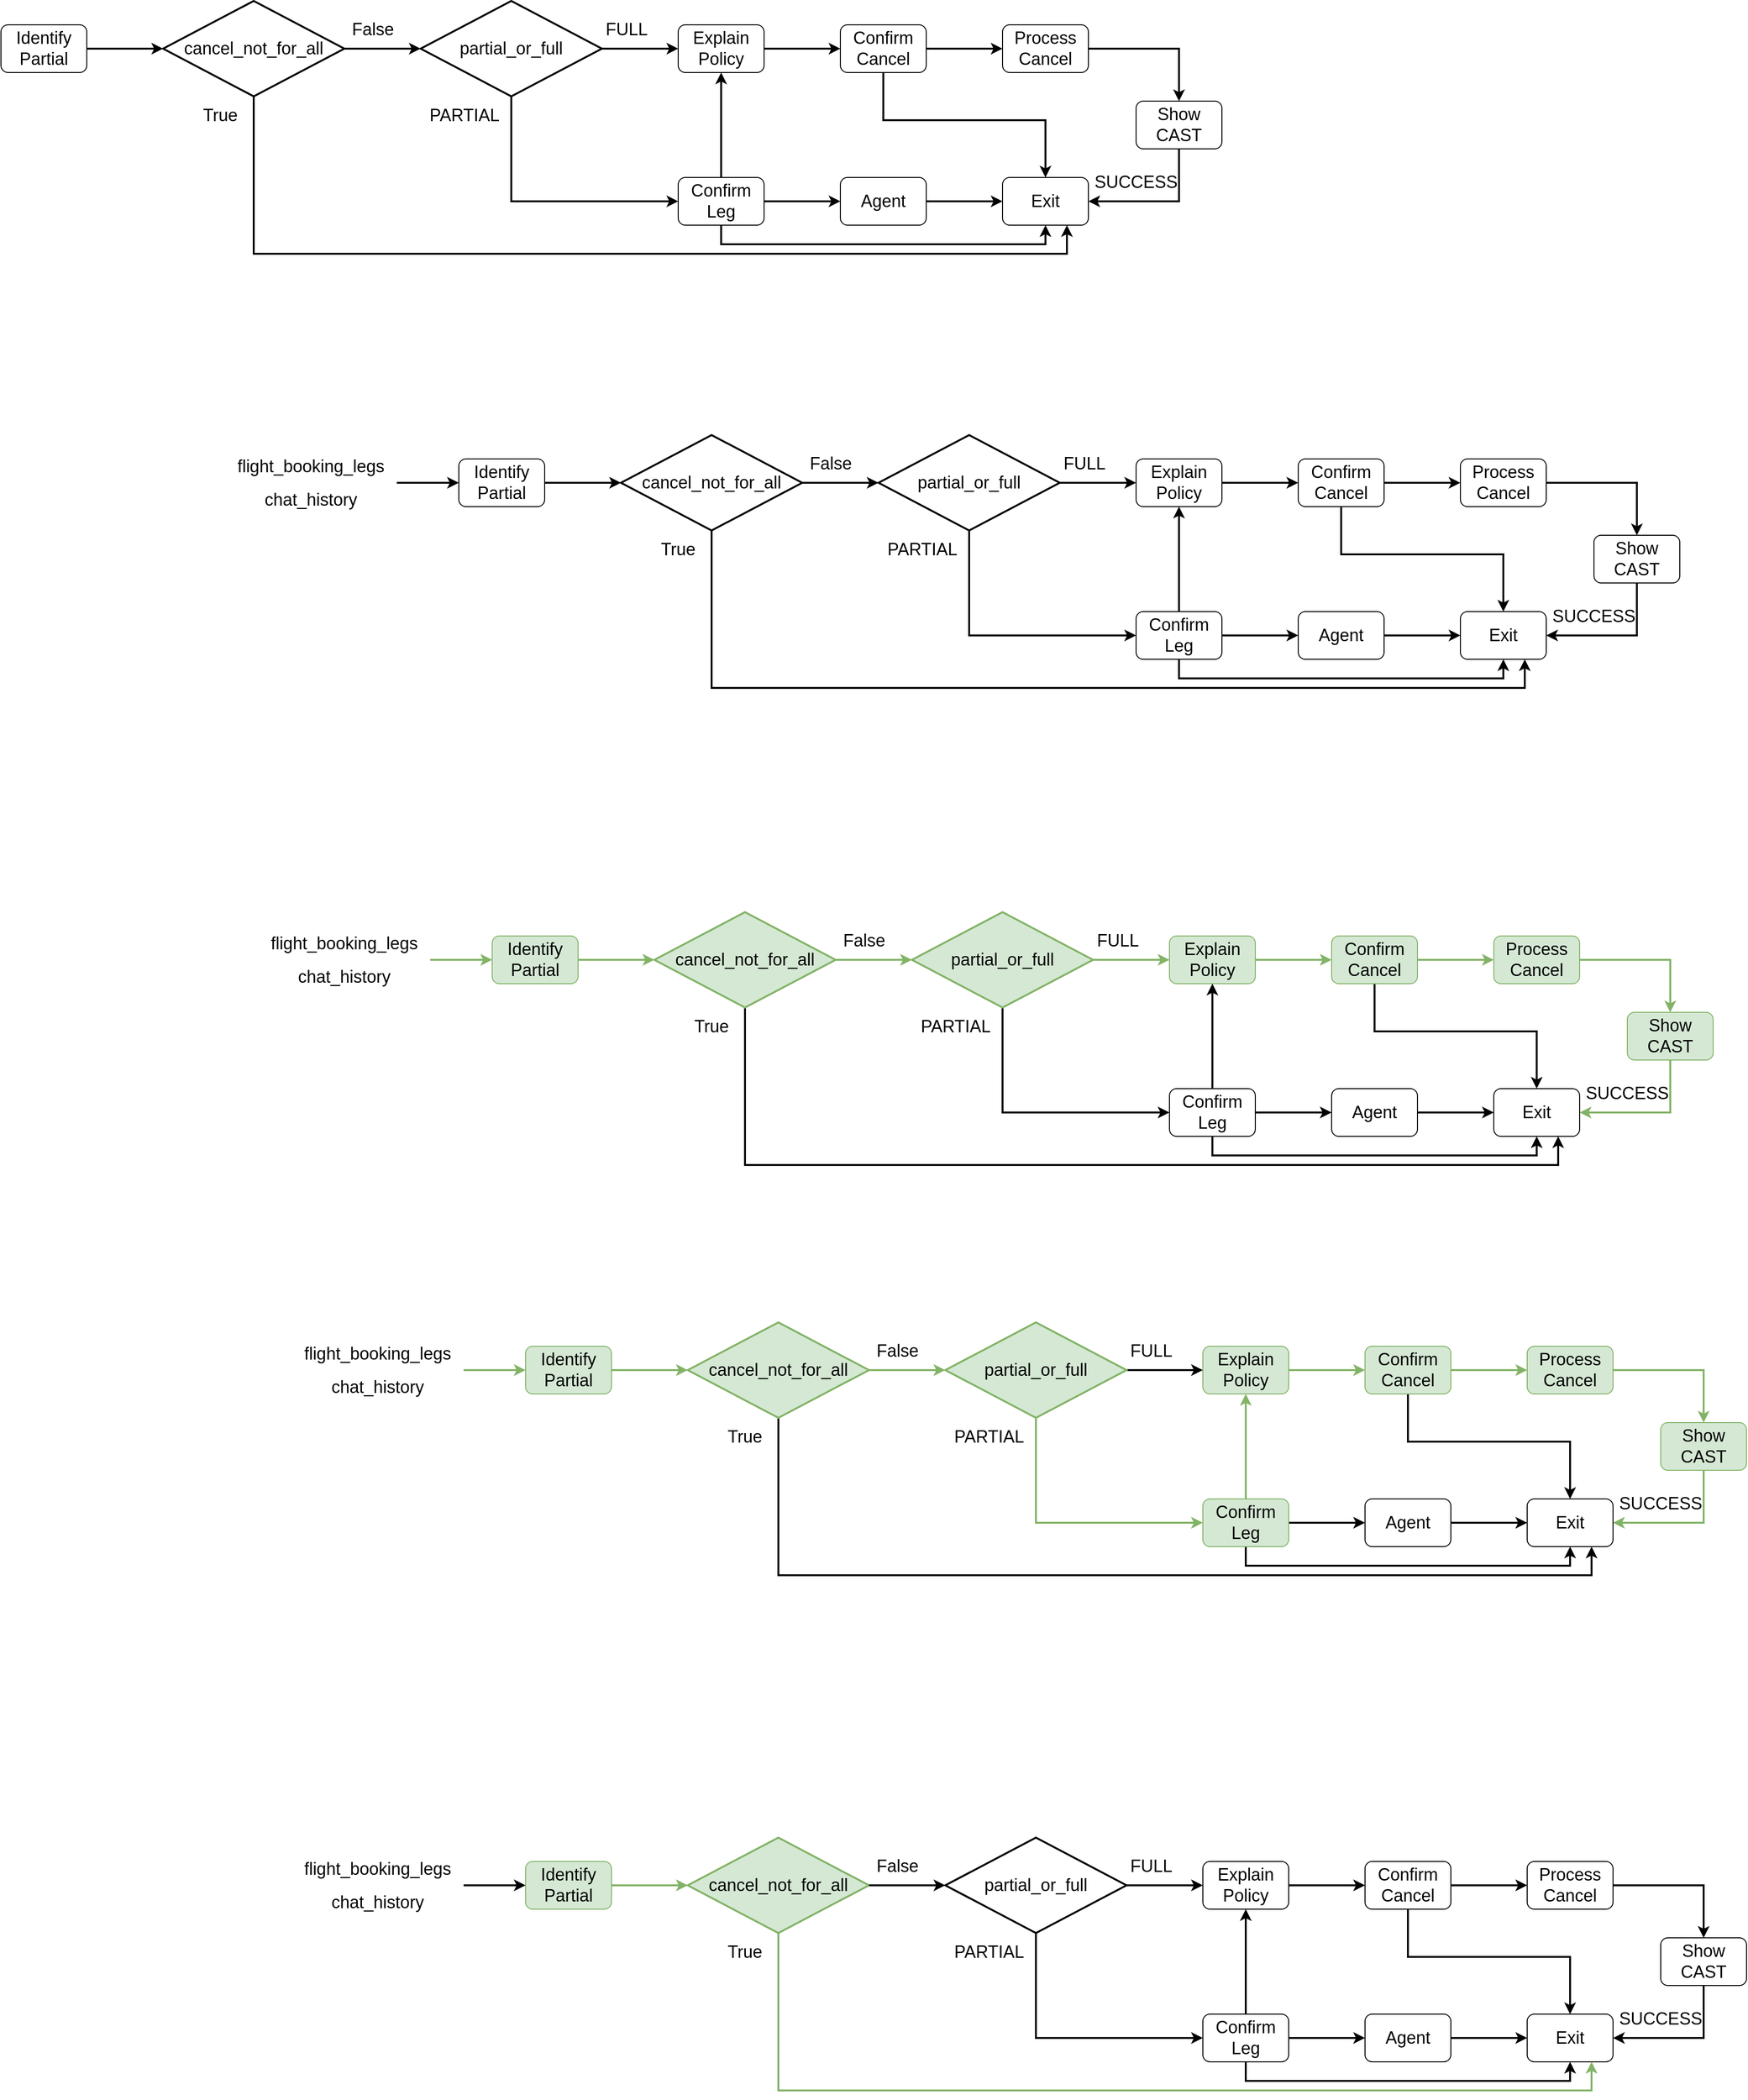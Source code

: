 <mxfile version="28.0.6">
  <diagram name="Page-1" id="xCdlMddHKtZS6q9IMVEG">
    <mxGraphModel dx="1783" dy="1140" grid="1" gridSize="10" guides="1" tooltips="1" connect="1" arrows="1" fold="1" page="1" pageScale="1" pageWidth="2339" pageHeight="3300" math="0" shadow="0">
      <root>
        <mxCell id="0" />
        <mxCell id="1" parent="0" />
        <mxCell id="qVYU6EeJ7ByzWyDFsHAZ-2" value="&lt;span style=&quot;font-size: 18px;&quot;&gt;Identify Partial&lt;/span&gt;" style="rounded=1;whiteSpace=wrap;html=1;" parent="1" vertex="1">
          <mxGeometry x="50" y="210" width="90" height="50" as="geometry" />
        </mxCell>
        <mxCell id="uGWCk9tvpewRrLNEhI1z-1" style="edgeStyle=orthogonalEdgeStyle;rounded=0;orthogonalLoop=1;jettySize=auto;html=1;entryX=0;entryY=0.5;entryDx=0;entryDy=0;strokeWidth=2;" edge="1" parent="1" source="qVYU6EeJ7ByzWyDFsHAZ-3" target="qVYU6EeJ7ByzWyDFsHAZ-4">
          <mxGeometry relative="1" as="geometry" />
        </mxCell>
        <mxCell id="qVYU6EeJ7ByzWyDFsHAZ-3" value="&lt;span style=&quot;font-size: 18px;&quot;&gt;Explain Policy&lt;/span&gt;" style="rounded=1;whiteSpace=wrap;html=1;" parent="1" vertex="1">
          <mxGeometry x="760" y="210" width="90" height="50" as="geometry" />
        </mxCell>
        <mxCell id="uGWCk9tvpewRrLNEhI1z-4" style="edgeStyle=orthogonalEdgeStyle;rounded=0;orthogonalLoop=1;jettySize=auto;html=1;entryX=0;entryY=0.5;entryDx=0;entryDy=0;strokeWidth=2;" edge="1" parent="1" source="qVYU6EeJ7ByzWyDFsHAZ-4" target="qVYU6EeJ7ByzWyDFsHAZ-5">
          <mxGeometry relative="1" as="geometry" />
        </mxCell>
        <mxCell id="uGWCk9tvpewRrLNEhI1z-66" style="edgeStyle=orthogonalEdgeStyle;rounded=0;orthogonalLoop=1;jettySize=auto;html=1;entryX=0.5;entryY=0;entryDx=0;entryDy=0;strokeWidth=2;" edge="1" parent="1" source="qVYU6EeJ7ByzWyDFsHAZ-4" target="qVYU6EeJ7ByzWyDFsHAZ-8">
          <mxGeometry relative="1" as="geometry">
            <Array as="points">
              <mxPoint x="975" y="310" />
              <mxPoint x="1145" y="310" />
            </Array>
          </mxGeometry>
        </mxCell>
        <mxCell id="qVYU6EeJ7ByzWyDFsHAZ-4" value="&lt;span style=&quot;font-size: 18px;&quot;&gt;Confirm Cancel&lt;/span&gt;" style="rounded=1;whiteSpace=wrap;html=1;" parent="1" vertex="1">
          <mxGeometry x="930" y="210" width="90" height="50" as="geometry" />
        </mxCell>
        <mxCell id="uGWCk9tvpewRrLNEhI1z-5" style="edgeStyle=orthogonalEdgeStyle;rounded=0;orthogonalLoop=1;jettySize=auto;html=1;entryX=0.5;entryY=0;entryDx=0;entryDy=0;strokeWidth=2;" edge="1" parent="1" source="qVYU6EeJ7ByzWyDFsHAZ-5" target="qVYU6EeJ7ByzWyDFsHAZ-9">
          <mxGeometry relative="1" as="geometry" />
        </mxCell>
        <mxCell id="qVYU6EeJ7ByzWyDFsHAZ-5" value="&lt;span style=&quot;font-size: 18px;&quot;&gt;Process Cancel&lt;/span&gt;" style="rounded=1;whiteSpace=wrap;html=1;" parent="1" vertex="1">
          <mxGeometry x="1100" y="210" width="90" height="50" as="geometry" />
        </mxCell>
        <mxCell id="qVYU6EeJ7ByzWyDFsHAZ-17" style="edgeStyle=orthogonalEdgeStyle;rounded=0;orthogonalLoop=1;jettySize=auto;html=1;entryX=0;entryY=0.5;entryDx=0;entryDy=0;strokeWidth=2;" parent="1" source="qVYU6EeJ7ByzWyDFsHAZ-6" target="qVYU6EeJ7ByzWyDFsHAZ-7" edge="1">
          <mxGeometry relative="1" as="geometry" />
        </mxCell>
        <mxCell id="uGWCk9tvpewRrLNEhI1z-3" style="edgeStyle=orthogonalEdgeStyle;rounded=0;orthogonalLoop=1;jettySize=auto;html=1;entryX=0.5;entryY=1;entryDx=0;entryDy=0;strokeWidth=2;" edge="1" parent="1" source="qVYU6EeJ7ByzWyDFsHAZ-6" target="qVYU6EeJ7ByzWyDFsHAZ-3">
          <mxGeometry relative="1" as="geometry" />
        </mxCell>
        <mxCell id="uGWCk9tvpewRrLNEhI1z-64" style="edgeStyle=orthogonalEdgeStyle;rounded=0;orthogonalLoop=1;jettySize=auto;html=1;entryX=0.5;entryY=1;entryDx=0;entryDy=0;strokeWidth=2;" edge="1" parent="1" source="qVYU6EeJ7ByzWyDFsHAZ-6" target="qVYU6EeJ7ByzWyDFsHAZ-8">
          <mxGeometry relative="1" as="geometry">
            <Array as="points">
              <mxPoint x="805" y="440" />
              <mxPoint x="1145" y="440" />
            </Array>
          </mxGeometry>
        </mxCell>
        <mxCell id="qVYU6EeJ7ByzWyDFsHAZ-6" value="&lt;span style=&quot;font-size: 18px;&quot;&gt;Confirm Leg&lt;/span&gt;" style="rounded=1;whiteSpace=wrap;html=1;" parent="1" vertex="1">
          <mxGeometry x="760" y="370" width="90" height="50" as="geometry" />
        </mxCell>
        <mxCell id="qVYU6EeJ7ByzWyDFsHAZ-19" style="edgeStyle=orthogonalEdgeStyle;rounded=0;orthogonalLoop=1;jettySize=auto;html=1;entryX=0;entryY=0.5;entryDx=0;entryDy=0;strokeWidth=2;" parent="1" source="qVYU6EeJ7ByzWyDFsHAZ-7" target="qVYU6EeJ7ByzWyDFsHAZ-8" edge="1">
          <mxGeometry relative="1" as="geometry" />
        </mxCell>
        <mxCell id="qVYU6EeJ7ByzWyDFsHAZ-7" value="&lt;span style=&quot;font-size: 18px;&quot;&gt;Agent&lt;/span&gt;" style="rounded=1;whiteSpace=wrap;html=1;" parent="1" vertex="1">
          <mxGeometry x="930" y="370" width="90" height="50" as="geometry" />
        </mxCell>
        <mxCell id="uGWCk9tvpewRrLNEhI1z-7" style="edgeStyle=orthogonalEdgeStyle;rounded=0;orthogonalLoop=1;jettySize=auto;html=1;entryX=0.5;entryY=1;entryDx=0;entryDy=0;startArrow=classic;startFill=1;endArrow=none;endFill=0;strokeWidth=2;" edge="1" parent="1" source="qVYU6EeJ7ByzWyDFsHAZ-8" target="qVYU6EeJ7ByzWyDFsHAZ-9">
          <mxGeometry relative="1" as="geometry" />
        </mxCell>
        <mxCell id="qVYU6EeJ7ByzWyDFsHAZ-8" value="&lt;span style=&quot;font-size: 18px;&quot;&gt;Exit&lt;/span&gt;" style="rounded=1;whiteSpace=wrap;html=1;" parent="1" vertex="1">
          <mxGeometry x="1100" y="370" width="90" height="50" as="geometry" />
        </mxCell>
        <mxCell id="qVYU6EeJ7ByzWyDFsHAZ-9" value="&lt;span style=&quot;font-size: 18px;&quot;&gt;Show CAST&lt;/span&gt;" style="rounded=1;whiteSpace=wrap;html=1;" parent="1" vertex="1">
          <mxGeometry x="1240" y="290" width="90" height="50" as="geometry" />
        </mxCell>
        <mxCell id="uGWCk9tvpewRrLNEhI1z-67" style="edgeStyle=orthogonalEdgeStyle;rounded=0;orthogonalLoop=1;jettySize=auto;html=1;entryX=0.75;entryY=1;entryDx=0;entryDy=0;strokeWidth=2;" edge="1" parent="1" source="uGWCk9tvpewRrLNEhI1z-50" target="qVYU6EeJ7ByzWyDFsHAZ-8">
          <mxGeometry relative="1" as="geometry">
            <Array as="points">
              <mxPoint x="315" y="450" />
              <mxPoint x="1168" y="450" />
            </Array>
          </mxGeometry>
        </mxCell>
        <mxCell id="uGWCk9tvpewRrLNEhI1z-50" value="&lt;font style=&quot;font-size: 18px;&quot;&gt;cancel_not_for_all&lt;/font&gt;" style="strokeWidth=2;html=1;shape=mxgraph.flowchart.decision;whiteSpace=wrap;" vertex="1" parent="1">
          <mxGeometry x="220" y="185" width="190" height="100" as="geometry" />
        </mxCell>
        <mxCell id="uGWCk9tvpewRrLNEhI1z-54" style="edgeStyle=orthogonalEdgeStyle;rounded=0;orthogonalLoop=1;jettySize=auto;html=1;entryX=0;entryY=0.5;entryDx=0;entryDy=0;strokeWidth=2;" edge="1" parent="1" source="uGWCk9tvpewRrLNEhI1z-51" target="qVYU6EeJ7ByzWyDFsHAZ-3">
          <mxGeometry relative="1" as="geometry" />
        </mxCell>
        <mxCell id="uGWCk9tvpewRrLNEhI1z-61" style="edgeStyle=orthogonalEdgeStyle;rounded=0;orthogonalLoop=1;jettySize=auto;html=1;entryX=0;entryY=0.5;entryDx=0;entryDy=0;strokeWidth=2;" edge="1" parent="1" source="uGWCk9tvpewRrLNEhI1z-51" target="qVYU6EeJ7ByzWyDFsHAZ-6">
          <mxGeometry relative="1" as="geometry">
            <Array as="points">
              <mxPoint x="585" y="395" />
            </Array>
          </mxGeometry>
        </mxCell>
        <mxCell id="uGWCk9tvpewRrLNEhI1z-51" value="&lt;span style=&quot;font-size: 18px;&quot;&gt;partial_or_full&lt;/span&gt;" style="strokeWidth=2;html=1;shape=mxgraph.flowchart.decision;whiteSpace=wrap;" vertex="1" parent="1">
          <mxGeometry x="490" y="185" width="190" height="100" as="geometry" />
        </mxCell>
        <mxCell id="uGWCk9tvpewRrLNEhI1z-52" style="edgeStyle=orthogonalEdgeStyle;rounded=0;orthogonalLoop=1;jettySize=auto;html=1;entryX=0;entryY=0.5;entryDx=0;entryDy=0;entryPerimeter=0;strokeWidth=2;" edge="1" parent="1" source="qVYU6EeJ7ByzWyDFsHAZ-2" target="uGWCk9tvpewRrLNEhI1z-50">
          <mxGeometry relative="1" as="geometry" />
        </mxCell>
        <mxCell id="uGWCk9tvpewRrLNEhI1z-53" style="edgeStyle=orthogonalEdgeStyle;rounded=0;orthogonalLoop=1;jettySize=auto;html=1;entryX=0;entryY=0.5;entryDx=0;entryDy=0;entryPerimeter=0;strokeWidth=2;" edge="1" parent="1" source="uGWCk9tvpewRrLNEhI1z-50" target="uGWCk9tvpewRrLNEhI1z-51">
          <mxGeometry relative="1" as="geometry" />
        </mxCell>
        <mxCell id="uGWCk9tvpewRrLNEhI1z-56" value="&lt;font style=&quot;font-size: 18px;&quot;&gt;True&lt;/font&gt;" style="text;html=1;align=center;verticalAlign=middle;whiteSpace=wrap;rounded=0;" vertex="1" parent="1">
          <mxGeometry x="250" y="290" width="60" height="30" as="geometry" />
        </mxCell>
        <mxCell id="uGWCk9tvpewRrLNEhI1z-59" value="&lt;font style=&quot;font-size: 18px;&quot;&gt;False&lt;/font&gt;" style="text;html=1;align=center;verticalAlign=middle;whiteSpace=wrap;rounded=0;" vertex="1" parent="1">
          <mxGeometry x="410" y="200" width="60" height="30" as="geometry" />
        </mxCell>
        <mxCell id="uGWCk9tvpewRrLNEhI1z-60" value="&lt;font style=&quot;font-size: 18px;&quot;&gt;FULL&lt;/font&gt;" style="text;html=1;align=center;verticalAlign=middle;whiteSpace=wrap;rounded=0;" vertex="1" parent="1">
          <mxGeometry x="676" y="200" width="60" height="30" as="geometry" />
        </mxCell>
        <mxCell id="uGWCk9tvpewRrLNEhI1z-62" value="&lt;span style=&quot;font-size: 18px;&quot;&gt;PARTIAL&lt;/span&gt;" style="text;html=1;align=center;verticalAlign=middle;whiteSpace=wrap;rounded=0;" vertex="1" parent="1">
          <mxGeometry x="506" y="290" width="60" height="30" as="geometry" />
        </mxCell>
        <mxCell id="uGWCk9tvpewRrLNEhI1z-63" value="&lt;font style=&quot;font-size: 18px;&quot;&gt;SUCCESS&lt;/font&gt;" style="text;html=1;align=center;verticalAlign=middle;whiteSpace=wrap;rounded=0;" vertex="1" parent="1">
          <mxGeometry x="1210" y="360" width="60" height="30" as="geometry" />
        </mxCell>
        <mxCell id="uGWCk9tvpewRrLNEhI1z-68" value="&lt;span style=&quot;font-size: 18px;&quot;&gt;Identify Partial&lt;/span&gt;" style="rounded=1;whiteSpace=wrap;html=1;" vertex="1" parent="1">
          <mxGeometry x="530" y="665" width="90" height="50" as="geometry" />
        </mxCell>
        <mxCell id="uGWCk9tvpewRrLNEhI1z-69" style="edgeStyle=orthogonalEdgeStyle;rounded=0;orthogonalLoop=1;jettySize=auto;html=1;entryX=0;entryY=0.5;entryDx=0;entryDy=0;strokeWidth=2;" edge="1" parent="1" source="uGWCk9tvpewRrLNEhI1z-70" target="uGWCk9tvpewRrLNEhI1z-73">
          <mxGeometry relative="1" as="geometry" />
        </mxCell>
        <mxCell id="uGWCk9tvpewRrLNEhI1z-70" value="&lt;span style=&quot;font-size: 18px;&quot;&gt;Explain Policy&lt;/span&gt;" style="rounded=1;whiteSpace=wrap;html=1;" vertex="1" parent="1">
          <mxGeometry x="1240" y="665" width="90" height="50" as="geometry" />
        </mxCell>
        <mxCell id="uGWCk9tvpewRrLNEhI1z-71" style="edgeStyle=orthogonalEdgeStyle;rounded=0;orthogonalLoop=1;jettySize=auto;html=1;entryX=0;entryY=0.5;entryDx=0;entryDy=0;strokeWidth=2;" edge="1" parent="1" source="uGWCk9tvpewRrLNEhI1z-73" target="uGWCk9tvpewRrLNEhI1z-75">
          <mxGeometry relative="1" as="geometry" />
        </mxCell>
        <mxCell id="uGWCk9tvpewRrLNEhI1z-72" style="edgeStyle=orthogonalEdgeStyle;rounded=0;orthogonalLoop=1;jettySize=auto;html=1;entryX=0.5;entryY=0;entryDx=0;entryDy=0;strokeWidth=2;" edge="1" parent="1" source="uGWCk9tvpewRrLNEhI1z-73" target="uGWCk9tvpewRrLNEhI1z-83">
          <mxGeometry relative="1" as="geometry">
            <Array as="points">
              <mxPoint x="1455" y="765" />
              <mxPoint x="1625" y="765" />
            </Array>
          </mxGeometry>
        </mxCell>
        <mxCell id="uGWCk9tvpewRrLNEhI1z-73" value="&lt;span style=&quot;font-size: 18px;&quot;&gt;Confirm Cancel&lt;/span&gt;" style="rounded=1;whiteSpace=wrap;html=1;" vertex="1" parent="1">
          <mxGeometry x="1410" y="665" width="90" height="50" as="geometry" />
        </mxCell>
        <mxCell id="uGWCk9tvpewRrLNEhI1z-74" style="edgeStyle=orthogonalEdgeStyle;rounded=0;orthogonalLoop=1;jettySize=auto;html=1;entryX=0.5;entryY=0;entryDx=0;entryDy=0;strokeWidth=2;" edge="1" parent="1" source="uGWCk9tvpewRrLNEhI1z-75" target="uGWCk9tvpewRrLNEhI1z-84">
          <mxGeometry relative="1" as="geometry" />
        </mxCell>
        <mxCell id="uGWCk9tvpewRrLNEhI1z-75" value="&lt;span style=&quot;font-size: 18px;&quot;&gt;Process Cancel&lt;/span&gt;" style="rounded=1;whiteSpace=wrap;html=1;" vertex="1" parent="1">
          <mxGeometry x="1580" y="665" width="90" height="50" as="geometry" />
        </mxCell>
        <mxCell id="uGWCk9tvpewRrLNEhI1z-76" style="edgeStyle=orthogonalEdgeStyle;rounded=0;orthogonalLoop=1;jettySize=auto;html=1;entryX=0;entryY=0.5;entryDx=0;entryDy=0;strokeWidth=2;" edge="1" parent="1" source="uGWCk9tvpewRrLNEhI1z-79" target="uGWCk9tvpewRrLNEhI1z-81">
          <mxGeometry relative="1" as="geometry" />
        </mxCell>
        <mxCell id="uGWCk9tvpewRrLNEhI1z-77" style="edgeStyle=orthogonalEdgeStyle;rounded=0;orthogonalLoop=1;jettySize=auto;html=1;entryX=0.5;entryY=1;entryDx=0;entryDy=0;strokeWidth=2;" edge="1" parent="1" source="uGWCk9tvpewRrLNEhI1z-79" target="uGWCk9tvpewRrLNEhI1z-70">
          <mxGeometry relative="1" as="geometry" />
        </mxCell>
        <mxCell id="uGWCk9tvpewRrLNEhI1z-78" style="edgeStyle=orthogonalEdgeStyle;rounded=0;orthogonalLoop=1;jettySize=auto;html=1;entryX=0.5;entryY=1;entryDx=0;entryDy=0;strokeWidth=2;" edge="1" parent="1" source="uGWCk9tvpewRrLNEhI1z-79" target="uGWCk9tvpewRrLNEhI1z-83">
          <mxGeometry relative="1" as="geometry">
            <Array as="points">
              <mxPoint x="1285" y="895" />
              <mxPoint x="1625" y="895" />
            </Array>
          </mxGeometry>
        </mxCell>
        <mxCell id="uGWCk9tvpewRrLNEhI1z-79" value="&lt;span style=&quot;font-size: 18px;&quot;&gt;Confirm Leg&lt;/span&gt;" style="rounded=1;whiteSpace=wrap;html=1;" vertex="1" parent="1">
          <mxGeometry x="1240" y="825" width="90" height="50" as="geometry" />
        </mxCell>
        <mxCell id="uGWCk9tvpewRrLNEhI1z-80" style="edgeStyle=orthogonalEdgeStyle;rounded=0;orthogonalLoop=1;jettySize=auto;html=1;entryX=0;entryY=0.5;entryDx=0;entryDy=0;strokeWidth=2;" edge="1" parent="1" source="uGWCk9tvpewRrLNEhI1z-81" target="uGWCk9tvpewRrLNEhI1z-83">
          <mxGeometry relative="1" as="geometry" />
        </mxCell>
        <mxCell id="uGWCk9tvpewRrLNEhI1z-81" value="&lt;span style=&quot;font-size: 18px;&quot;&gt;Agent&lt;/span&gt;" style="rounded=1;whiteSpace=wrap;html=1;" vertex="1" parent="1">
          <mxGeometry x="1410" y="825" width="90" height="50" as="geometry" />
        </mxCell>
        <mxCell id="uGWCk9tvpewRrLNEhI1z-82" style="edgeStyle=orthogonalEdgeStyle;rounded=0;orthogonalLoop=1;jettySize=auto;html=1;entryX=0.5;entryY=1;entryDx=0;entryDy=0;startArrow=classic;startFill=1;endArrow=none;endFill=0;strokeWidth=2;" edge="1" parent="1" source="uGWCk9tvpewRrLNEhI1z-83" target="uGWCk9tvpewRrLNEhI1z-84">
          <mxGeometry relative="1" as="geometry" />
        </mxCell>
        <mxCell id="uGWCk9tvpewRrLNEhI1z-83" value="&lt;span style=&quot;font-size: 18px;&quot;&gt;Exit&lt;/span&gt;" style="rounded=1;whiteSpace=wrap;html=1;" vertex="1" parent="1">
          <mxGeometry x="1580" y="825" width="90" height="50" as="geometry" />
        </mxCell>
        <mxCell id="uGWCk9tvpewRrLNEhI1z-84" value="&lt;span style=&quot;font-size: 18px;&quot;&gt;Show CAST&lt;/span&gt;" style="rounded=1;whiteSpace=wrap;html=1;" vertex="1" parent="1">
          <mxGeometry x="1720" y="745" width="90" height="50" as="geometry" />
        </mxCell>
        <mxCell id="uGWCk9tvpewRrLNEhI1z-85" style="edgeStyle=orthogonalEdgeStyle;rounded=0;orthogonalLoop=1;jettySize=auto;html=1;entryX=0.75;entryY=1;entryDx=0;entryDy=0;strokeWidth=2;" edge="1" parent="1" source="uGWCk9tvpewRrLNEhI1z-86" target="uGWCk9tvpewRrLNEhI1z-83">
          <mxGeometry relative="1" as="geometry">
            <Array as="points">
              <mxPoint x="795" y="905" />
              <mxPoint x="1648" y="905" />
            </Array>
          </mxGeometry>
        </mxCell>
        <mxCell id="uGWCk9tvpewRrLNEhI1z-86" value="&lt;font style=&quot;font-size: 18px;&quot;&gt;cancel_not_for_all&lt;/font&gt;" style="strokeWidth=2;html=1;shape=mxgraph.flowchart.decision;whiteSpace=wrap;" vertex="1" parent="1">
          <mxGeometry x="700" y="640" width="190" height="100" as="geometry" />
        </mxCell>
        <mxCell id="uGWCk9tvpewRrLNEhI1z-87" style="edgeStyle=orthogonalEdgeStyle;rounded=0;orthogonalLoop=1;jettySize=auto;html=1;entryX=0;entryY=0.5;entryDx=0;entryDy=0;strokeWidth=2;" edge="1" parent="1" source="uGWCk9tvpewRrLNEhI1z-89" target="uGWCk9tvpewRrLNEhI1z-70">
          <mxGeometry relative="1" as="geometry" />
        </mxCell>
        <mxCell id="uGWCk9tvpewRrLNEhI1z-88" style="edgeStyle=orthogonalEdgeStyle;rounded=0;orthogonalLoop=1;jettySize=auto;html=1;entryX=0;entryY=0.5;entryDx=0;entryDy=0;strokeWidth=2;" edge="1" parent="1" source="uGWCk9tvpewRrLNEhI1z-89" target="uGWCk9tvpewRrLNEhI1z-79">
          <mxGeometry relative="1" as="geometry">
            <Array as="points">
              <mxPoint x="1065" y="850" />
            </Array>
          </mxGeometry>
        </mxCell>
        <mxCell id="uGWCk9tvpewRrLNEhI1z-89" value="&lt;span style=&quot;font-size: 18px;&quot;&gt;partial_or_full&lt;/span&gt;" style="strokeWidth=2;html=1;shape=mxgraph.flowchart.decision;whiteSpace=wrap;" vertex="1" parent="1">
          <mxGeometry x="970" y="640" width="190" height="100" as="geometry" />
        </mxCell>
        <mxCell id="uGWCk9tvpewRrLNEhI1z-90" style="edgeStyle=orthogonalEdgeStyle;rounded=0;orthogonalLoop=1;jettySize=auto;html=1;entryX=0;entryY=0.5;entryDx=0;entryDy=0;entryPerimeter=0;strokeWidth=2;" edge="1" parent="1" source="uGWCk9tvpewRrLNEhI1z-68" target="uGWCk9tvpewRrLNEhI1z-86">
          <mxGeometry relative="1" as="geometry" />
        </mxCell>
        <mxCell id="uGWCk9tvpewRrLNEhI1z-91" style="edgeStyle=orthogonalEdgeStyle;rounded=0;orthogonalLoop=1;jettySize=auto;html=1;entryX=0;entryY=0.5;entryDx=0;entryDy=0;entryPerimeter=0;strokeWidth=2;" edge="1" parent="1" source="uGWCk9tvpewRrLNEhI1z-86" target="uGWCk9tvpewRrLNEhI1z-89">
          <mxGeometry relative="1" as="geometry" />
        </mxCell>
        <mxCell id="uGWCk9tvpewRrLNEhI1z-92" value="&lt;font style=&quot;font-size: 18px;&quot;&gt;True&lt;/font&gt;" style="text;html=1;align=center;verticalAlign=middle;whiteSpace=wrap;rounded=0;" vertex="1" parent="1">
          <mxGeometry x="730" y="745" width="60" height="30" as="geometry" />
        </mxCell>
        <mxCell id="uGWCk9tvpewRrLNEhI1z-93" value="&lt;font style=&quot;font-size: 18px;&quot;&gt;False&lt;/font&gt;" style="text;html=1;align=center;verticalAlign=middle;whiteSpace=wrap;rounded=0;" vertex="1" parent="1">
          <mxGeometry x="890" y="655" width="60" height="30" as="geometry" />
        </mxCell>
        <mxCell id="uGWCk9tvpewRrLNEhI1z-94" value="&lt;font style=&quot;font-size: 18px;&quot;&gt;FULL&lt;/font&gt;" style="text;html=1;align=center;verticalAlign=middle;whiteSpace=wrap;rounded=0;" vertex="1" parent="1">
          <mxGeometry x="1156" y="655" width="60" height="30" as="geometry" />
        </mxCell>
        <mxCell id="uGWCk9tvpewRrLNEhI1z-95" value="&lt;span style=&quot;font-size: 18px;&quot;&gt;PARTIAL&lt;/span&gt;" style="text;html=1;align=center;verticalAlign=middle;whiteSpace=wrap;rounded=0;" vertex="1" parent="1">
          <mxGeometry x="986" y="745" width="60" height="30" as="geometry" />
        </mxCell>
        <mxCell id="uGWCk9tvpewRrLNEhI1z-96" value="&lt;font style=&quot;font-size: 18px;&quot;&gt;SUCCESS&lt;/font&gt;" style="text;html=1;align=center;verticalAlign=middle;whiteSpace=wrap;rounded=0;" vertex="1" parent="1">
          <mxGeometry x="1690" y="815" width="60" height="30" as="geometry" />
        </mxCell>
        <mxCell id="uGWCk9tvpewRrLNEhI1z-97" value="&lt;span style=&quot;font-size: 18px;&quot;&gt;chat_history&lt;/span&gt;" style="text;html=1;align=center;verticalAlign=middle;whiteSpace=wrap;rounded=0;" vertex="1" parent="1">
          <mxGeometry x="320" y="692.5" width="110" height="30" as="geometry" />
        </mxCell>
        <mxCell id="uGWCk9tvpewRrLNEhI1z-100" value="&lt;span style=&quot;font-size: 18px;&quot;&gt;flight_booking_legs&lt;/span&gt;" style="text;html=1;align=center;verticalAlign=middle;whiteSpace=wrap;rounded=0;" vertex="1" parent="1">
          <mxGeometry x="290" y="657.5" width="170" height="30" as="geometry" />
        </mxCell>
        <mxCell id="uGWCk9tvpewRrLNEhI1z-106" style="edgeStyle=orthogonalEdgeStyle;rounded=0;orthogonalLoop=1;jettySize=auto;html=1;strokeWidth=2;" edge="1" parent="1" source="uGWCk9tvpewRrLNEhI1z-105" target="uGWCk9tvpewRrLNEhI1z-68">
          <mxGeometry relative="1" as="geometry" />
        </mxCell>
        <mxCell id="uGWCk9tvpewRrLNEhI1z-105" value="" style="rounded=1;whiteSpace=wrap;html=1;opacity=0;" vertex="1" parent="1">
          <mxGeometry x="285" y="642.5" width="180" height="95" as="geometry" />
        </mxCell>
        <mxCell id="uGWCk9tvpewRrLNEhI1z-107" value="&lt;span style=&quot;font-size: 18px;&quot;&gt;Identify Partial&lt;/span&gt;" style="rounded=1;whiteSpace=wrap;html=1;fillColor=#d5e8d4;strokeColor=#82b366;" vertex="1" parent="1">
          <mxGeometry x="565" y="1165" width="90" height="50" as="geometry" />
        </mxCell>
        <mxCell id="uGWCk9tvpewRrLNEhI1z-108" style="edgeStyle=orthogonalEdgeStyle;rounded=0;orthogonalLoop=1;jettySize=auto;html=1;entryX=0;entryY=0.5;entryDx=0;entryDy=0;strokeWidth=2;fillColor=#d5e8d4;strokeColor=#82b366;" edge="1" parent="1" source="uGWCk9tvpewRrLNEhI1z-109" target="uGWCk9tvpewRrLNEhI1z-112">
          <mxGeometry relative="1" as="geometry" />
        </mxCell>
        <mxCell id="uGWCk9tvpewRrLNEhI1z-109" value="&lt;span style=&quot;font-size: 18px;&quot;&gt;Explain Policy&lt;/span&gt;" style="rounded=1;whiteSpace=wrap;html=1;fillColor=#d5e8d4;strokeColor=#82b366;" vertex="1" parent="1">
          <mxGeometry x="1275" y="1165" width="90" height="50" as="geometry" />
        </mxCell>
        <mxCell id="uGWCk9tvpewRrLNEhI1z-110" style="edgeStyle=orthogonalEdgeStyle;rounded=0;orthogonalLoop=1;jettySize=auto;html=1;entryX=0;entryY=0.5;entryDx=0;entryDy=0;strokeWidth=2;fillColor=#d5e8d4;strokeColor=#82b366;" edge="1" parent="1" source="uGWCk9tvpewRrLNEhI1z-112" target="uGWCk9tvpewRrLNEhI1z-114">
          <mxGeometry relative="1" as="geometry" />
        </mxCell>
        <mxCell id="uGWCk9tvpewRrLNEhI1z-111" style="edgeStyle=orthogonalEdgeStyle;rounded=0;orthogonalLoop=1;jettySize=auto;html=1;entryX=0.5;entryY=0;entryDx=0;entryDy=0;strokeWidth=2;" edge="1" parent="1" source="uGWCk9tvpewRrLNEhI1z-112" target="uGWCk9tvpewRrLNEhI1z-122">
          <mxGeometry relative="1" as="geometry">
            <Array as="points">
              <mxPoint x="1490" y="1265" />
              <mxPoint x="1660" y="1265" />
            </Array>
          </mxGeometry>
        </mxCell>
        <mxCell id="uGWCk9tvpewRrLNEhI1z-112" value="&lt;span style=&quot;font-size: 18px;&quot;&gt;Confirm Cancel&lt;/span&gt;" style="rounded=1;whiteSpace=wrap;html=1;fillColor=#d5e8d4;strokeColor=#82b366;" vertex="1" parent="1">
          <mxGeometry x="1445" y="1165" width="90" height="50" as="geometry" />
        </mxCell>
        <mxCell id="uGWCk9tvpewRrLNEhI1z-113" style="edgeStyle=orthogonalEdgeStyle;rounded=0;orthogonalLoop=1;jettySize=auto;html=1;entryX=0.5;entryY=0;entryDx=0;entryDy=0;strokeWidth=2;fillColor=#d5e8d4;strokeColor=#82b366;" edge="1" parent="1" source="uGWCk9tvpewRrLNEhI1z-114" target="uGWCk9tvpewRrLNEhI1z-123">
          <mxGeometry relative="1" as="geometry" />
        </mxCell>
        <mxCell id="uGWCk9tvpewRrLNEhI1z-114" value="&lt;span style=&quot;font-size: 18px;&quot;&gt;Process Cancel&lt;/span&gt;" style="rounded=1;whiteSpace=wrap;html=1;fillColor=#d5e8d4;strokeColor=#82b366;" vertex="1" parent="1">
          <mxGeometry x="1615" y="1165" width="90" height="50" as="geometry" />
        </mxCell>
        <mxCell id="uGWCk9tvpewRrLNEhI1z-115" style="edgeStyle=orthogonalEdgeStyle;rounded=0;orthogonalLoop=1;jettySize=auto;html=1;entryX=0;entryY=0.5;entryDx=0;entryDy=0;strokeWidth=2;" edge="1" parent="1" source="uGWCk9tvpewRrLNEhI1z-118" target="uGWCk9tvpewRrLNEhI1z-120">
          <mxGeometry relative="1" as="geometry" />
        </mxCell>
        <mxCell id="uGWCk9tvpewRrLNEhI1z-116" style="edgeStyle=orthogonalEdgeStyle;rounded=0;orthogonalLoop=1;jettySize=auto;html=1;entryX=0.5;entryY=1;entryDx=0;entryDy=0;strokeWidth=2;" edge="1" parent="1" source="uGWCk9tvpewRrLNEhI1z-118" target="uGWCk9tvpewRrLNEhI1z-109">
          <mxGeometry relative="1" as="geometry" />
        </mxCell>
        <mxCell id="uGWCk9tvpewRrLNEhI1z-117" style="edgeStyle=orthogonalEdgeStyle;rounded=0;orthogonalLoop=1;jettySize=auto;html=1;entryX=0.5;entryY=1;entryDx=0;entryDy=0;strokeWidth=2;" edge="1" parent="1" source="uGWCk9tvpewRrLNEhI1z-118" target="uGWCk9tvpewRrLNEhI1z-122">
          <mxGeometry relative="1" as="geometry">
            <Array as="points">
              <mxPoint x="1320" y="1395" />
              <mxPoint x="1660" y="1395" />
            </Array>
          </mxGeometry>
        </mxCell>
        <mxCell id="uGWCk9tvpewRrLNEhI1z-118" value="&lt;span style=&quot;font-size: 18px;&quot;&gt;Confirm Leg&lt;/span&gt;" style="rounded=1;whiteSpace=wrap;html=1;" vertex="1" parent="1">
          <mxGeometry x="1275" y="1325" width="90" height="50" as="geometry" />
        </mxCell>
        <mxCell id="uGWCk9tvpewRrLNEhI1z-119" style="edgeStyle=orthogonalEdgeStyle;rounded=0;orthogonalLoop=1;jettySize=auto;html=1;entryX=0;entryY=0.5;entryDx=0;entryDy=0;strokeWidth=2;" edge="1" parent="1" source="uGWCk9tvpewRrLNEhI1z-120" target="uGWCk9tvpewRrLNEhI1z-122">
          <mxGeometry relative="1" as="geometry" />
        </mxCell>
        <mxCell id="uGWCk9tvpewRrLNEhI1z-120" value="&lt;span style=&quot;font-size: 18px;&quot;&gt;Agent&lt;/span&gt;" style="rounded=1;whiteSpace=wrap;html=1;" vertex="1" parent="1">
          <mxGeometry x="1445" y="1325" width="90" height="50" as="geometry" />
        </mxCell>
        <mxCell id="uGWCk9tvpewRrLNEhI1z-121" style="edgeStyle=orthogonalEdgeStyle;rounded=0;orthogonalLoop=1;jettySize=auto;html=1;entryX=0.5;entryY=1;entryDx=0;entryDy=0;startArrow=classic;startFill=1;endArrow=none;endFill=0;strokeWidth=2;fillColor=#d5e8d4;strokeColor=#82b366;" edge="1" parent="1" source="uGWCk9tvpewRrLNEhI1z-122" target="uGWCk9tvpewRrLNEhI1z-123">
          <mxGeometry relative="1" as="geometry" />
        </mxCell>
        <mxCell id="uGWCk9tvpewRrLNEhI1z-122" value="&lt;span style=&quot;font-size: 18px;&quot;&gt;Exit&lt;/span&gt;" style="rounded=1;whiteSpace=wrap;html=1;" vertex="1" parent="1">
          <mxGeometry x="1615" y="1325" width="90" height="50" as="geometry" />
        </mxCell>
        <mxCell id="uGWCk9tvpewRrLNEhI1z-123" value="&lt;span style=&quot;font-size: 18px;&quot;&gt;Show CAST&lt;/span&gt;" style="rounded=1;whiteSpace=wrap;html=1;fillColor=#d5e8d4;strokeColor=#82b366;" vertex="1" parent="1">
          <mxGeometry x="1755" y="1245" width="90" height="50" as="geometry" />
        </mxCell>
        <mxCell id="uGWCk9tvpewRrLNEhI1z-124" style="edgeStyle=orthogonalEdgeStyle;rounded=0;orthogonalLoop=1;jettySize=auto;html=1;entryX=0.75;entryY=1;entryDx=0;entryDy=0;strokeWidth=2;" edge="1" parent="1" source="uGWCk9tvpewRrLNEhI1z-125" target="uGWCk9tvpewRrLNEhI1z-122">
          <mxGeometry relative="1" as="geometry">
            <Array as="points">
              <mxPoint x="830" y="1405" />
              <mxPoint x="1683" y="1405" />
            </Array>
          </mxGeometry>
        </mxCell>
        <mxCell id="uGWCk9tvpewRrLNEhI1z-125" value="&lt;font style=&quot;font-size: 18px;&quot;&gt;cancel_not_for_all&lt;/font&gt;" style="strokeWidth=2;html=1;shape=mxgraph.flowchart.decision;whiteSpace=wrap;fillColor=#d5e8d4;strokeColor=#82b366;" vertex="1" parent="1">
          <mxGeometry x="735" y="1140" width="190" height="100" as="geometry" />
        </mxCell>
        <mxCell id="uGWCk9tvpewRrLNEhI1z-126" style="edgeStyle=orthogonalEdgeStyle;rounded=0;orthogonalLoop=1;jettySize=auto;html=1;entryX=0;entryY=0.5;entryDx=0;entryDy=0;strokeWidth=2;fillColor=#d5e8d4;strokeColor=#82b366;" edge="1" parent="1" source="uGWCk9tvpewRrLNEhI1z-128" target="uGWCk9tvpewRrLNEhI1z-109">
          <mxGeometry relative="1" as="geometry" />
        </mxCell>
        <mxCell id="uGWCk9tvpewRrLNEhI1z-127" style="edgeStyle=orthogonalEdgeStyle;rounded=0;orthogonalLoop=1;jettySize=auto;html=1;entryX=0;entryY=0.5;entryDx=0;entryDy=0;strokeWidth=2;" edge="1" parent="1" source="uGWCk9tvpewRrLNEhI1z-128" target="uGWCk9tvpewRrLNEhI1z-118">
          <mxGeometry relative="1" as="geometry">
            <Array as="points">
              <mxPoint x="1100" y="1350" />
            </Array>
          </mxGeometry>
        </mxCell>
        <mxCell id="uGWCk9tvpewRrLNEhI1z-128" value="&lt;span style=&quot;font-size: 18px;&quot;&gt;partial_or_full&lt;/span&gt;" style="strokeWidth=2;html=1;shape=mxgraph.flowchart.decision;whiteSpace=wrap;fillColor=#d5e8d4;strokeColor=#82b366;" vertex="1" parent="1">
          <mxGeometry x="1005" y="1140" width="190" height="100" as="geometry" />
        </mxCell>
        <mxCell id="uGWCk9tvpewRrLNEhI1z-129" style="edgeStyle=orthogonalEdgeStyle;rounded=0;orthogonalLoop=1;jettySize=auto;html=1;entryX=0;entryY=0.5;entryDx=0;entryDy=0;entryPerimeter=0;strokeWidth=2;fillColor=#d5e8d4;strokeColor=#82b366;" edge="1" parent="1" source="uGWCk9tvpewRrLNEhI1z-107" target="uGWCk9tvpewRrLNEhI1z-125">
          <mxGeometry relative="1" as="geometry" />
        </mxCell>
        <mxCell id="uGWCk9tvpewRrLNEhI1z-130" style="edgeStyle=orthogonalEdgeStyle;rounded=0;orthogonalLoop=1;jettySize=auto;html=1;entryX=0;entryY=0.5;entryDx=0;entryDy=0;entryPerimeter=0;strokeWidth=2;fillColor=#d5e8d4;strokeColor=#82b366;" edge="1" parent="1" source="uGWCk9tvpewRrLNEhI1z-125" target="uGWCk9tvpewRrLNEhI1z-128">
          <mxGeometry relative="1" as="geometry" />
        </mxCell>
        <mxCell id="uGWCk9tvpewRrLNEhI1z-131" value="&lt;font style=&quot;font-size: 18px;&quot;&gt;True&lt;/font&gt;" style="text;html=1;align=center;verticalAlign=middle;whiteSpace=wrap;rounded=0;" vertex="1" parent="1">
          <mxGeometry x="765" y="1245" width="60" height="30" as="geometry" />
        </mxCell>
        <mxCell id="uGWCk9tvpewRrLNEhI1z-132" value="&lt;font style=&quot;font-size: 18px;&quot;&gt;False&lt;/font&gt;" style="text;html=1;align=center;verticalAlign=middle;whiteSpace=wrap;rounded=0;" vertex="1" parent="1">
          <mxGeometry x="925" y="1155" width="60" height="30" as="geometry" />
        </mxCell>
        <mxCell id="uGWCk9tvpewRrLNEhI1z-133" value="&lt;font style=&quot;font-size: 18px;&quot;&gt;FULL&lt;/font&gt;" style="text;html=1;align=center;verticalAlign=middle;whiteSpace=wrap;rounded=0;" vertex="1" parent="1">
          <mxGeometry x="1191" y="1155" width="60" height="30" as="geometry" />
        </mxCell>
        <mxCell id="uGWCk9tvpewRrLNEhI1z-134" value="&lt;span style=&quot;font-size: 18px;&quot;&gt;PARTIAL&lt;/span&gt;" style="text;html=1;align=center;verticalAlign=middle;whiteSpace=wrap;rounded=0;" vertex="1" parent="1">
          <mxGeometry x="1021" y="1245" width="60" height="30" as="geometry" />
        </mxCell>
        <mxCell id="uGWCk9tvpewRrLNEhI1z-135" value="&lt;font style=&quot;font-size: 18px;&quot;&gt;SUCCESS&lt;/font&gt;" style="text;html=1;align=center;verticalAlign=middle;whiteSpace=wrap;rounded=0;" vertex="1" parent="1">
          <mxGeometry x="1725" y="1315" width="60" height="30" as="geometry" />
        </mxCell>
        <mxCell id="uGWCk9tvpewRrLNEhI1z-136" value="&lt;span style=&quot;font-size: 18px;&quot;&gt;chat_history&lt;/span&gt;" style="text;html=1;align=center;verticalAlign=middle;whiteSpace=wrap;rounded=0;" vertex="1" parent="1">
          <mxGeometry x="355" y="1192.5" width="110" height="30" as="geometry" />
        </mxCell>
        <mxCell id="uGWCk9tvpewRrLNEhI1z-137" value="&lt;span style=&quot;font-size: 18px;&quot;&gt;flight_booking_legs&lt;/span&gt;" style="text;html=1;align=center;verticalAlign=middle;whiteSpace=wrap;rounded=0;" vertex="1" parent="1">
          <mxGeometry x="325" y="1157.5" width="170" height="30" as="geometry" />
        </mxCell>
        <mxCell id="uGWCk9tvpewRrLNEhI1z-138" style="edgeStyle=orthogonalEdgeStyle;rounded=0;orthogonalLoop=1;jettySize=auto;html=1;strokeWidth=2;fillColor=#d5e8d4;strokeColor=#82b366;" edge="1" parent="1" source="uGWCk9tvpewRrLNEhI1z-139" target="uGWCk9tvpewRrLNEhI1z-107">
          <mxGeometry relative="1" as="geometry" />
        </mxCell>
        <mxCell id="uGWCk9tvpewRrLNEhI1z-139" value="" style="rounded=1;whiteSpace=wrap;html=1;opacity=0;" vertex="1" parent="1">
          <mxGeometry x="320" y="1142.5" width="180" height="95" as="geometry" />
        </mxCell>
        <mxCell id="uGWCk9tvpewRrLNEhI1z-140" value="&lt;span style=&quot;font-size: 18px;&quot;&gt;Identify Partial&lt;/span&gt;" style="rounded=1;whiteSpace=wrap;html=1;fillColor=#d5e8d4;strokeColor=#82b366;" vertex="1" parent="1">
          <mxGeometry x="600" y="1595" width="90" height="50" as="geometry" />
        </mxCell>
        <mxCell id="uGWCk9tvpewRrLNEhI1z-141" style="edgeStyle=orthogonalEdgeStyle;rounded=0;orthogonalLoop=1;jettySize=auto;html=1;entryX=0;entryY=0.5;entryDx=0;entryDy=0;strokeWidth=2;fillColor=#d5e8d4;strokeColor=#82b366;" edge="1" parent="1" source="uGWCk9tvpewRrLNEhI1z-142" target="uGWCk9tvpewRrLNEhI1z-145">
          <mxGeometry relative="1" as="geometry" />
        </mxCell>
        <mxCell id="uGWCk9tvpewRrLNEhI1z-142" value="&lt;span style=&quot;font-size: 18px;&quot;&gt;Explain Policy&lt;/span&gt;" style="rounded=1;whiteSpace=wrap;html=1;fillColor=#d5e8d4;strokeColor=#82b366;" vertex="1" parent="1">
          <mxGeometry x="1310" y="1595" width="90" height="50" as="geometry" />
        </mxCell>
        <mxCell id="uGWCk9tvpewRrLNEhI1z-143" style="edgeStyle=orthogonalEdgeStyle;rounded=0;orthogonalLoop=1;jettySize=auto;html=1;entryX=0;entryY=0.5;entryDx=0;entryDy=0;strokeWidth=2;fillColor=#d5e8d4;strokeColor=#82b366;" edge="1" parent="1" source="uGWCk9tvpewRrLNEhI1z-145" target="uGWCk9tvpewRrLNEhI1z-147">
          <mxGeometry relative="1" as="geometry" />
        </mxCell>
        <mxCell id="uGWCk9tvpewRrLNEhI1z-144" style="edgeStyle=orthogonalEdgeStyle;rounded=0;orthogonalLoop=1;jettySize=auto;html=1;entryX=0.5;entryY=0;entryDx=0;entryDy=0;strokeWidth=2;" edge="1" parent="1" source="uGWCk9tvpewRrLNEhI1z-145" target="uGWCk9tvpewRrLNEhI1z-155">
          <mxGeometry relative="1" as="geometry">
            <Array as="points">
              <mxPoint x="1525" y="1695" />
              <mxPoint x="1695" y="1695" />
            </Array>
          </mxGeometry>
        </mxCell>
        <mxCell id="uGWCk9tvpewRrLNEhI1z-145" value="&lt;span style=&quot;font-size: 18px;&quot;&gt;Confirm Cancel&lt;/span&gt;" style="rounded=1;whiteSpace=wrap;html=1;fillColor=#d5e8d4;strokeColor=#82b366;" vertex="1" parent="1">
          <mxGeometry x="1480" y="1595" width="90" height="50" as="geometry" />
        </mxCell>
        <mxCell id="uGWCk9tvpewRrLNEhI1z-146" style="edgeStyle=orthogonalEdgeStyle;rounded=0;orthogonalLoop=1;jettySize=auto;html=1;entryX=0.5;entryY=0;entryDx=0;entryDy=0;strokeWidth=2;fillColor=#d5e8d4;strokeColor=#82b366;" edge="1" parent="1" source="uGWCk9tvpewRrLNEhI1z-147" target="uGWCk9tvpewRrLNEhI1z-156">
          <mxGeometry relative="1" as="geometry" />
        </mxCell>
        <mxCell id="uGWCk9tvpewRrLNEhI1z-147" value="&lt;span style=&quot;font-size: 18px;&quot;&gt;Process Cancel&lt;/span&gt;" style="rounded=1;whiteSpace=wrap;html=1;fillColor=#d5e8d4;strokeColor=#82b366;" vertex="1" parent="1">
          <mxGeometry x="1650" y="1595" width="90" height="50" as="geometry" />
        </mxCell>
        <mxCell id="uGWCk9tvpewRrLNEhI1z-148" style="edgeStyle=orthogonalEdgeStyle;rounded=0;orthogonalLoop=1;jettySize=auto;html=1;entryX=0;entryY=0.5;entryDx=0;entryDy=0;strokeWidth=2;" edge="1" parent="1" source="uGWCk9tvpewRrLNEhI1z-151" target="uGWCk9tvpewRrLNEhI1z-153">
          <mxGeometry relative="1" as="geometry" />
        </mxCell>
        <mxCell id="uGWCk9tvpewRrLNEhI1z-149" style="edgeStyle=orthogonalEdgeStyle;rounded=0;orthogonalLoop=1;jettySize=auto;html=1;entryX=0.5;entryY=1;entryDx=0;entryDy=0;strokeWidth=2;fillColor=#d5e8d4;strokeColor=#82b366;" edge="1" parent="1" source="uGWCk9tvpewRrLNEhI1z-151" target="uGWCk9tvpewRrLNEhI1z-142">
          <mxGeometry relative="1" as="geometry" />
        </mxCell>
        <mxCell id="uGWCk9tvpewRrLNEhI1z-150" style="edgeStyle=orthogonalEdgeStyle;rounded=0;orthogonalLoop=1;jettySize=auto;html=1;entryX=0.5;entryY=1;entryDx=0;entryDy=0;strokeWidth=2;" edge="1" parent="1" source="uGWCk9tvpewRrLNEhI1z-151" target="uGWCk9tvpewRrLNEhI1z-155">
          <mxGeometry relative="1" as="geometry">
            <Array as="points">
              <mxPoint x="1355" y="1825" />
              <mxPoint x="1695" y="1825" />
            </Array>
          </mxGeometry>
        </mxCell>
        <mxCell id="uGWCk9tvpewRrLNEhI1z-151" value="&lt;span style=&quot;font-size: 18px;&quot;&gt;Confirm Leg&lt;/span&gt;" style="rounded=1;whiteSpace=wrap;html=1;fillColor=#d5e8d4;strokeColor=#82b366;" vertex="1" parent="1">
          <mxGeometry x="1310" y="1755" width="90" height="50" as="geometry" />
        </mxCell>
        <mxCell id="uGWCk9tvpewRrLNEhI1z-152" style="edgeStyle=orthogonalEdgeStyle;rounded=0;orthogonalLoop=1;jettySize=auto;html=1;entryX=0;entryY=0.5;entryDx=0;entryDy=0;strokeWidth=2;" edge="1" parent="1" source="uGWCk9tvpewRrLNEhI1z-153" target="uGWCk9tvpewRrLNEhI1z-155">
          <mxGeometry relative="1" as="geometry" />
        </mxCell>
        <mxCell id="uGWCk9tvpewRrLNEhI1z-153" value="&lt;span style=&quot;font-size: 18px;&quot;&gt;Agent&lt;/span&gt;" style="rounded=1;whiteSpace=wrap;html=1;" vertex="1" parent="1">
          <mxGeometry x="1480" y="1755" width="90" height="50" as="geometry" />
        </mxCell>
        <mxCell id="uGWCk9tvpewRrLNEhI1z-154" style="edgeStyle=orthogonalEdgeStyle;rounded=0;orthogonalLoop=1;jettySize=auto;html=1;entryX=0.5;entryY=1;entryDx=0;entryDy=0;startArrow=classic;startFill=1;endArrow=none;endFill=0;strokeWidth=2;fillColor=#d5e8d4;strokeColor=#82b366;" edge="1" parent="1" source="uGWCk9tvpewRrLNEhI1z-155" target="uGWCk9tvpewRrLNEhI1z-156">
          <mxGeometry relative="1" as="geometry" />
        </mxCell>
        <mxCell id="uGWCk9tvpewRrLNEhI1z-155" value="&lt;span style=&quot;font-size: 18px;&quot;&gt;Exit&lt;/span&gt;" style="rounded=1;whiteSpace=wrap;html=1;" vertex="1" parent="1">
          <mxGeometry x="1650" y="1755" width="90" height="50" as="geometry" />
        </mxCell>
        <mxCell id="uGWCk9tvpewRrLNEhI1z-156" value="&lt;span style=&quot;font-size: 18px;&quot;&gt;Show CAST&lt;/span&gt;" style="rounded=1;whiteSpace=wrap;html=1;fillColor=#d5e8d4;strokeColor=#82b366;" vertex="1" parent="1">
          <mxGeometry x="1790" y="1675" width="90" height="50" as="geometry" />
        </mxCell>
        <mxCell id="uGWCk9tvpewRrLNEhI1z-157" style="edgeStyle=orthogonalEdgeStyle;rounded=0;orthogonalLoop=1;jettySize=auto;html=1;entryX=0.75;entryY=1;entryDx=0;entryDy=0;strokeWidth=2;" edge="1" parent="1" source="uGWCk9tvpewRrLNEhI1z-158" target="uGWCk9tvpewRrLNEhI1z-155">
          <mxGeometry relative="1" as="geometry">
            <Array as="points">
              <mxPoint x="865" y="1835" />
              <mxPoint x="1718" y="1835" />
            </Array>
          </mxGeometry>
        </mxCell>
        <mxCell id="uGWCk9tvpewRrLNEhI1z-158" value="&lt;font style=&quot;font-size: 18px;&quot;&gt;cancel_not_for_all&lt;/font&gt;" style="strokeWidth=2;html=1;shape=mxgraph.flowchart.decision;whiteSpace=wrap;fillColor=#d5e8d4;strokeColor=#82b366;" vertex="1" parent="1">
          <mxGeometry x="770" y="1570" width="190" height="100" as="geometry" />
        </mxCell>
        <mxCell id="uGWCk9tvpewRrLNEhI1z-159" style="edgeStyle=orthogonalEdgeStyle;rounded=0;orthogonalLoop=1;jettySize=auto;html=1;entryX=0;entryY=0.5;entryDx=0;entryDy=0;strokeWidth=2;" edge="1" parent="1" source="uGWCk9tvpewRrLNEhI1z-161" target="uGWCk9tvpewRrLNEhI1z-142">
          <mxGeometry relative="1" as="geometry" />
        </mxCell>
        <mxCell id="uGWCk9tvpewRrLNEhI1z-160" style="edgeStyle=orthogonalEdgeStyle;rounded=0;orthogonalLoop=1;jettySize=auto;html=1;entryX=0;entryY=0.5;entryDx=0;entryDy=0;strokeWidth=2;fillColor=#d5e8d4;strokeColor=#82b366;" edge="1" parent="1" source="uGWCk9tvpewRrLNEhI1z-161" target="uGWCk9tvpewRrLNEhI1z-151">
          <mxGeometry relative="1" as="geometry">
            <Array as="points">
              <mxPoint x="1135" y="1780" />
            </Array>
          </mxGeometry>
        </mxCell>
        <mxCell id="uGWCk9tvpewRrLNEhI1z-161" value="&lt;span style=&quot;font-size: 18px;&quot;&gt;partial_or_full&lt;/span&gt;" style="strokeWidth=2;html=1;shape=mxgraph.flowchart.decision;whiteSpace=wrap;fillColor=#d5e8d4;strokeColor=#82b366;" vertex="1" parent="1">
          <mxGeometry x="1040" y="1570" width="190" height="100" as="geometry" />
        </mxCell>
        <mxCell id="uGWCk9tvpewRrLNEhI1z-162" style="edgeStyle=orthogonalEdgeStyle;rounded=0;orthogonalLoop=1;jettySize=auto;html=1;entryX=0;entryY=0.5;entryDx=0;entryDy=0;entryPerimeter=0;strokeWidth=2;fillColor=#d5e8d4;strokeColor=#82b366;" edge="1" parent="1" source="uGWCk9tvpewRrLNEhI1z-140" target="uGWCk9tvpewRrLNEhI1z-158">
          <mxGeometry relative="1" as="geometry" />
        </mxCell>
        <mxCell id="uGWCk9tvpewRrLNEhI1z-163" style="edgeStyle=orthogonalEdgeStyle;rounded=0;orthogonalLoop=1;jettySize=auto;html=1;entryX=0;entryY=0.5;entryDx=0;entryDy=0;entryPerimeter=0;strokeWidth=2;fillColor=#d5e8d4;strokeColor=#82b366;" edge="1" parent="1" source="uGWCk9tvpewRrLNEhI1z-158" target="uGWCk9tvpewRrLNEhI1z-161">
          <mxGeometry relative="1" as="geometry" />
        </mxCell>
        <mxCell id="uGWCk9tvpewRrLNEhI1z-164" value="&lt;font style=&quot;font-size: 18px;&quot;&gt;True&lt;/font&gt;" style="text;html=1;align=center;verticalAlign=middle;whiteSpace=wrap;rounded=0;" vertex="1" parent="1">
          <mxGeometry x="800" y="1675" width="60" height="30" as="geometry" />
        </mxCell>
        <mxCell id="uGWCk9tvpewRrLNEhI1z-165" value="&lt;font style=&quot;font-size: 18px;&quot;&gt;False&lt;/font&gt;" style="text;html=1;align=center;verticalAlign=middle;whiteSpace=wrap;rounded=0;" vertex="1" parent="1">
          <mxGeometry x="960" y="1585" width="60" height="30" as="geometry" />
        </mxCell>
        <mxCell id="uGWCk9tvpewRrLNEhI1z-166" value="&lt;font style=&quot;font-size: 18px;&quot;&gt;FULL&lt;/font&gt;" style="text;html=1;align=center;verticalAlign=middle;whiteSpace=wrap;rounded=0;" vertex="1" parent="1">
          <mxGeometry x="1226" y="1585" width="60" height="30" as="geometry" />
        </mxCell>
        <mxCell id="uGWCk9tvpewRrLNEhI1z-167" value="&lt;span style=&quot;font-size: 18px;&quot;&gt;PARTIAL&lt;/span&gt;" style="text;html=1;align=center;verticalAlign=middle;whiteSpace=wrap;rounded=0;" vertex="1" parent="1">
          <mxGeometry x="1056" y="1675" width="60" height="30" as="geometry" />
        </mxCell>
        <mxCell id="uGWCk9tvpewRrLNEhI1z-168" value="&lt;font style=&quot;font-size: 18px;&quot;&gt;SUCCESS&lt;/font&gt;" style="text;html=1;align=center;verticalAlign=middle;whiteSpace=wrap;rounded=0;" vertex="1" parent="1">
          <mxGeometry x="1760" y="1745" width="60" height="30" as="geometry" />
        </mxCell>
        <mxCell id="uGWCk9tvpewRrLNEhI1z-169" value="&lt;span style=&quot;font-size: 18px;&quot;&gt;chat_history&lt;/span&gt;" style="text;html=1;align=center;verticalAlign=middle;whiteSpace=wrap;rounded=0;" vertex="1" parent="1">
          <mxGeometry x="390" y="1622.5" width="110" height="30" as="geometry" />
        </mxCell>
        <mxCell id="uGWCk9tvpewRrLNEhI1z-170" value="&lt;span style=&quot;font-size: 18px;&quot;&gt;flight_booking_legs&lt;/span&gt;" style="text;html=1;align=center;verticalAlign=middle;whiteSpace=wrap;rounded=0;" vertex="1" parent="1">
          <mxGeometry x="360" y="1587.5" width="170" height="30" as="geometry" />
        </mxCell>
        <mxCell id="uGWCk9tvpewRrLNEhI1z-171" style="edgeStyle=orthogonalEdgeStyle;rounded=0;orthogonalLoop=1;jettySize=auto;html=1;strokeWidth=2;fillColor=#d5e8d4;strokeColor=#82b366;" edge="1" parent="1" source="uGWCk9tvpewRrLNEhI1z-172" target="uGWCk9tvpewRrLNEhI1z-140">
          <mxGeometry relative="1" as="geometry" />
        </mxCell>
        <mxCell id="uGWCk9tvpewRrLNEhI1z-172" value="" style="rounded=1;whiteSpace=wrap;html=1;opacity=0;" vertex="1" parent="1">
          <mxGeometry x="355" y="1572.5" width="180" height="95" as="geometry" />
        </mxCell>
        <mxCell id="uGWCk9tvpewRrLNEhI1z-173" value="&lt;span style=&quot;font-size: 18px;&quot;&gt;Identify Partial&lt;/span&gt;" style="rounded=1;whiteSpace=wrap;html=1;fillColor=#d5e8d4;strokeColor=#82b366;" vertex="1" parent="1">
          <mxGeometry x="600" y="2135" width="90" height="50" as="geometry" />
        </mxCell>
        <mxCell id="uGWCk9tvpewRrLNEhI1z-174" style="edgeStyle=orthogonalEdgeStyle;rounded=0;orthogonalLoop=1;jettySize=auto;html=1;entryX=0;entryY=0.5;entryDx=0;entryDy=0;strokeWidth=2;" edge="1" parent="1" source="uGWCk9tvpewRrLNEhI1z-175" target="uGWCk9tvpewRrLNEhI1z-178">
          <mxGeometry relative="1" as="geometry" />
        </mxCell>
        <mxCell id="uGWCk9tvpewRrLNEhI1z-175" value="&lt;span style=&quot;font-size: 18px;&quot;&gt;Explain Policy&lt;/span&gt;" style="rounded=1;whiteSpace=wrap;html=1;" vertex="1" parent="1">
          <mxGeometry x="1310" y="2135" width="90" height="50" as="geometry" />
        </mxCell>
        <mxCell id="uGWCk9tvpewRrLNEhI1z-176" style="edgeStyle=orthogonalEdgeStyle;rounded=0;orthogonalLoop=1;jettySize=auto;html=1;entryX=0;entryY=0.5;entryDx=0;entryDy=0;strokeWidth=2;" edge="1" parent="1" source="uGWCk9tvpewRrLNEhI1z-178" target="uGWCk9tvpewRrLNEhI1z-180">
          <mxGeometry relative="1" as="geometry" />
        </mxCell>
        <mxCell id="uGWCk9tvpewRrLNEhI1z-177" style="edgeStyle=orthogonalEdgeStyle;rounded=0;orthogonalLoop=1;jettySize=auto;html=1;entryX=0.5;entryY=0;entryDx=0;entryDy=0;strokeWidth=2;" edge="1" parent="1" source="uGWCk9tvpewRrLNEhI1z-178" target="uGWCk9tvpewRrLNEhI1z-188">
          <mxGeometry relative="1" as="geometry">
            <Array as="points">
              <mxPoint x="1525" y="2235" />
              <mxPoint x="1695" y="2235" />
            </Array>
          </mxGeometry>
        </mxCell>
        <mxCell id="uGWCk9tvpewRrLNEhI1z-178" value="&lt;span style=&quot;font-size: 18px;&quot;&gt;Confirm Cancel&lt;/span&gt;" style="rounded=1;whiteSpace=wrap;html=1;" vertex="1" parent="1">
          <mxGeometry x="1480" y="2135" width="90" height="50" as="geometry" />
        </mxCell>
        <mxCell id="uGWCk9tvpewRrLNEhI1z-179" style="edgeStyle=orthogonalEdgeStyle;rounded=0;orthogonalLoop=1;jettySize=auto;html=1;entryX=0.5;entryY=0;entryDx=0;entryDy=0;strokeWidth=2;" edge="1" parent="1" source="uGWCk9tvpewRrLNEhI1z-180" target="uGWCk9tvpewRrLNEhI1z-189">
          <mxGeometry relative="1" as="geometry" />
        </mxCell>
        <mxCell id="uGWCk9tvpewRrLNEhI1z-180" value="&lt;span style=&quot;font-size: 18px;&quot;&gt;Process Cancel&lt;/span&gt;" style="rounded=1;whiteSpace=wrap;html=1;" vertex="1" parent="1">
          <mxGeometry x="1650" y="2135" width="90" height="50" as="geometry" />
        </mxCell>
        <mxCell id="uGWCk9tvpewRrLNEhI1z-181" style="edgeStyle=orthogonalEdgeStyle;rounded=0;orthogonalLoop=1;jettySize=auto;html=1;entryX=0;entryY=0.5;entryDx=0;entryDy=0;strokeWidth=2;" edge="1" parent="1" source="uGWCk9tvpewRrLNEhI1z-184" target="uGWCk9tvpewRrLNEhI1z-186">
          <mxGeometry relative="1" as="geometry" />
        </mxCell>
        <mxCell id="uGWCk9tvpewRrLNEhI1z-182" style="edgeStyle=orthogonalEdgeStyle;rounded=0;orthogonalLoop=1;jettySize=auto;html=1;entryX=0.5;entryY=1;entryDx=0;entryDy=0;strokeWidth=2;" edge="1" parent="1" source="uGWCk9tvpewRrLNEhI1z-184" target="uGWCk9tvpewRrLNEhI1z-175">
          <mxGeometry relative="1" as="geometry" />
        </mxCell>
        <mxCell id="uGWCk9tvpewRrLNEhI1z-183" style="edgeStyle=orthogonalEdgeStyle;rounded=0;orthogonalLoop=1;jettySize=auto;html=1;entryX=0.5;entryY=1;entryDx=0;entryDy=0;strokeWidth=2;" edge="1" parent="1" source="uGWCk9tvpewRrLNEhI1z-184" target="uGWCk9tvpewRrLNEhI1z-188">
          <mxGeometry relative="1" as="geometry">
            <Array as="points">
              <mxPoint x="1355" y="2365" />
              <mxPoint x="1695" y="2365" />
            </Array>
          </mxGeometry>
        </mxCell>
        <mxCell id="uGWCk9tvpewRrLNEhI1z-184" value="&lt;span style=&quot;font-size: 18px;&quot;&gt;Confirm Leg&lt;/span&gt;" style="rounded=1;whiteSpace=wrap;html=1;" vertex="1" parent="1">
          <mxGeometry x="1310" y="2295" width="90" height="50" as="geometry" />
        </mxCell>
        <mxCell id="uGWCk9tvpewRrLNEhI1z-185" style="edgeStyle=orthogonalEdgeStyle;rounded=0;orthogonalLoop=1;jettySize=auto;html=1;entryX=0;entryY=0.5;entryDx=0;entryDy=0;strokeWidth=2;" edge="1" parent="1" source="uGWCk9tvpewRrLNEhI1z-186" target="uGWCk9tvpewRrLNEhI1z-188">
          <mxGeometry relative="1" as="geometry" />
        </mxCell>
        <mxCell id="uGWCk9tvpewRrLNEhI1z-186" value="&lt;span style=&quot;font-size: 18px;&quot;&gt;Agent&lt;/span&gt;" style="rounded=1;whiteSpace=wrap;html=1;" vertex="1" parent="1">
          <mxGeometry x="1480" y="2295" width="90" height="50" as="geometry" />
        </mxCell>
        <mxCell id="uGWCk9tvpewRrLNEhI1z-187" style="edgeStyle=orthogonalEdgeStyle;rounded=0;orthogonalLoop=1;jettySize=auto;html=1;entryX=0.5;entryY=1;entryDx=0;entryDy=0;startArrow=classic;startFill=1;endArrow=none;endFill=0;strokeWidth=2;" edge="1" parent="1" source="uGWCk9tvpewRrLNEhI1z-188" target="uGWCk9tvpewRrLNEhI1z-189">
          <mxGeometry relative="1" as="geometry" />
        </mxCell>
        <mxCell id="uGWCk9tvpewRrLNEhI1z-188" value="&lt;span style=&quot;font-size: 18px;&quot;&gt;Exit&lt;/span&gt;" style="rounded=1;whiteSpace=wrap;html=1;" vertex="1" parent="1">
          <mxGeometry x="1650" y="2295" width="90" height="50" as="geometry" />
        </mxCell>
        <mxCell id="uGWCk9tvpewRrLNEhI1z-189" value="&lt;span style=&quot;font-size: 18px;&quot;&gt;Show CAST&lt;/span&gt;" style="rounded=1;whiteSpace=wrap;html=1;" vertex="1" parent="1">
          <mxGeometry x="1790" y="2215" width="90" height="50" as="geometry" />
        </mxCell>
        <mxCell id="uGWCk9tvpewRrLNEhI1z-190" style="edgeStyle=orthogonalEdgeStyle;rounded=0;orthogonalLoop=1;jettySize=auto;html=1;entryX=0.75;entryY=1;entryDx=0;entryDy=0;strokeWidth=2;fillColor=#d5e8d4;strokeColor=#82b366;" edge="1" parent="1" source="uGWCk9tvpewRrLNEhI1z-191" target="uGWCk9tvpewRrLNEhI1z-188">
          <mxGeometry relative="1" as="geometry">
            <Array as="points">
              <mxPoint x="865" y="2375" />
              <mxPoint x="1718" y="2375" />
            </Array>
          </mxGeometry>
        </mxCell>
        <mxCell id="uGWCk9tvpewRrLNEhI1z-191" value="&lt;font style=&quot;font-size: 18px;&quot;&gt;cancel_not_for_all&lt;/font&gt;" style="strokeWidth=2;html=1;shape=mxgraph.flowchart.decision;whiteSpace=wrap;fillColor=#d5e8d4;strokeColor=#82b366;" vertex="1" parent="1">
          <mxGeometry x="770" y="2110" width="190" height="100" as="geometry" />
        </mxCell>
        <mxCell id="uGWCk9tvpewRrLNEhI1z-192" style="edgeStyle=orthogonalEdgeStyle;rounded=0;orthogonalLoop=1;jettySize=auto;html=1;entryX=0;entryY=0.5;entryDx=0;entryDy=0;strokeWidth=2;" edge="1" parent="1" source="uGWCk9tvpewRrLNEhI1z-194" target="uGWCk9tvpewRrLNEhI1z-175">
          <mxGeometry relative="1" as="geometry" />
        </mxCell>
        <mxCell id="uGWCk9tvpewRrLNEhI1z-193" style="edgeStyle=orthogonalEdgeStyle;rounded=0;orthogonalLoop=1;jettySize=auto;html=1;entryX=0;entryY=0.5;entryDx=0;entryDy=0;strokeWidth=2;" edge="1" parent="1" source="uGWCk9tvpewRrLNEhI1z-194" target="uGWCk9tvpewRrLNEhI1z-184">
          <mxGeometry relative="1" as="geometry">
            <Array as="points">
              <mxPoint x="1135" y="2320" />
            </Array>
          </mxGeometry>
        </mxCell>
        <mxCell id="uGWCk9tvpewRrLNEhI1z-194" value="&lt;span style=&quot;font-size: 18px;&quot;&gt;partial_or_full&lt;/span&gt;" style="strokeWidth=2;html=1;shape=mxgraph.flowchart.decision;whiteSpace=wrap;" vertex="1" parent="1">
          <mxGeometry x="1040" y="2110" width="190" height="100" as="geometry" />
        </mxCell>
        <mxCell id="uGWCk9tvpewRrLNEhI1z-195" style="edgeStyle=orthogonalEdgeStyle;rounded=0;orthogonalLoop=1;jettySize=auto;html=1;entryX=0;entryY=0.5;entryDx=0;entryDy=0;entryPerimeter=0;strokeWidth=2;fillColor=#d5e8d4;strokeColor=#82b366;" edge="1" parent="1" source="uGWCk9tvpewRrLNEhI1z-173" target="uGWCk9tvpewRrLNEhI1z-191">
          <mxGeometry relative="1" as="geometry" />
        </mxCell>
        <mxCell id="uGWCk9tvpewRrLNEhI1z-196" style="edgeStyle=orthogonalEdgeStyle;rounded=0;orthogonalLoop=1;jettySize=auto;html=1;entryX=0;entryY=0.5;entryDx=0;entryDy=0;entryPerimeter=0;strokeWidth=2;" edge="1" parent="1" source="uGWCk9tvpewRrLNEhI1z-191" target="uGWCk9tvpewRrLNEhI1z-194">
          <mxGeometry relative="1" as="geometry" />
        </mxCell>
        <mxCell id="uGWCk9tvpewRrLNEhI1z-197" value="&lt;font style=&quot;font-size: 18px;&quot;&gt;True&lt;/font&gt;" style="text;html=1;align=center;verticalAlign=middle;whiteSpace=wrap;rounded=0;" vertex="1" parent="1">
          <mxGeometry x="800" y="2215" width="60" height="30" as="geometry" />
        </mxCell>
        <mxCell id="uGWCk9tvpewRrLNEhI1z-198" value="&lt;font style=&quot;font-size: 18px;&quot;&gt;False&lt;/font&gt;" style="text;html=1;align=center;verticalAlign=middle;whiteSpace=wrap;rounded=0;" vertex="1" parent="1">
          <mxGeometry x="960" y="2125" width="60" height="30" as="geometry" />
        </mxCell>
        <mxCell id="uGWCk9tvpewRrLNEhI1z-199" value="&lt;font style=&quot;font-size: 18px;&quot;&gt;FULL&lt;/font&gt;" style="text;html=1;align=center;verticalAlign=middle;whiteSpace=wrap;rounded=0;" vertex="1" parent="1">
          <mxGeometry x="1226" y="2125" width="60" height="30" as="geometry" />
        </mxCell>
        <mxCell id="uGWCk9tvpewRrLNEhI1z-200" value="&lt;span style=&quot;font-size: 18px;&quot;&gt;PARTIAL&lt;/span&gt;" style="text;html=1;align=center;verticalAlign=middle;whiteSpace=wrap;rounded=0;" vertex="1" parent="1">
          <mxGeometry x="1056" y="2215" width="60" height="30" as="geometry" />
        </mxCell>
        <mxCell id="uGWCk9tvpewRrLNEhI1z-201" value="&lt;font style=&quot;font-size: 18px;&quot;&gt;SUCCESS&lt;/font&gt;" style="text;html=1;align=center;verticalAlign=middle;whiteSpace=wrap;rounded=0;" vertex="1" parent="1">
          <mxGeometry x="1760" y="2285" width="60" height="30" as="geometry" />
        </mxCell>
        <mxCell id="uGWCk9tvpewRrLNEhI1z-202" value="&lt;span style=&quot;font-size: 18px;&quot;&gt;chat_history&lt;/span&gt;" style="text;html=1;align=center;verticalAlign=middle;whiteSpace=wrap;rounded=0;" vertex="1" parent="1">
          <mxGeometry x="390" y="2162.5" width="110" height="30" as="geometry" />
        </mxCell>
        <mxCell id="uGWCk9tvpewRrLNEhI1z-203" value="&lt;span style=&quot;font-size: 18px;&quot;&gt;flight_booking_legs&lt;/span&gt;" style="text;html=1;align=center;verticalAlign=middle;whiteSpace=wrap;rounded=0;" vertex="1" parent="1">
          <mxGeometry x="360" y="2127.5" width="170" height="30" as="geometry" />
        </mxCell>
        <mxCell id="uGWCk9tvpewRrLNEhI1z-204" style="edgeStyle=orthogonalEdgeStyle;rounded=0;orthogonalLoop=1;jettySize=auto;html=1;strokeWidth=2;" edge="1" parent="1" source="uGWCk9tvpewRrLNEhI1z-205" target="uGWCk9tvpewRrLNEhI1z-173">
          <mxGeometry relative="1" as="geometry" />
        </mxCell>
        <mxCell id="uGWCk9tvpewRrLNEhI1z-205" value="" style="rounded=1;whiteSpace=wrap;html=1;opacity=0;" vertex="1" parent="1">
          <mxGeometry x="355" y="2112.5" width="180" height="95" as="geometry" />
        </mxCell>
      </root>
    </mxGraphModel>
  </diagram>
</mxfile>
